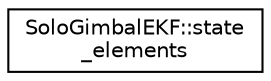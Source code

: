 digraph "Graphical Class Hierarchy"
{
 // INTERACTIVE_SVG=YES
  edge [fontname="Helvetica",fontsize="10",labelfontname="Helvetica",labelfontsize="10"];
  node [fontname="Helvetica",fontsize="10",shape=record];
  rankdir="LR";
  Node1 [label="SoloGimbalEKF::state\l_elements",height=0.2,width=0.4,color="black", fillcolor="white", style="filled",URL="$structSoloGimbalEKF_1_1state__elements.html"];
}
